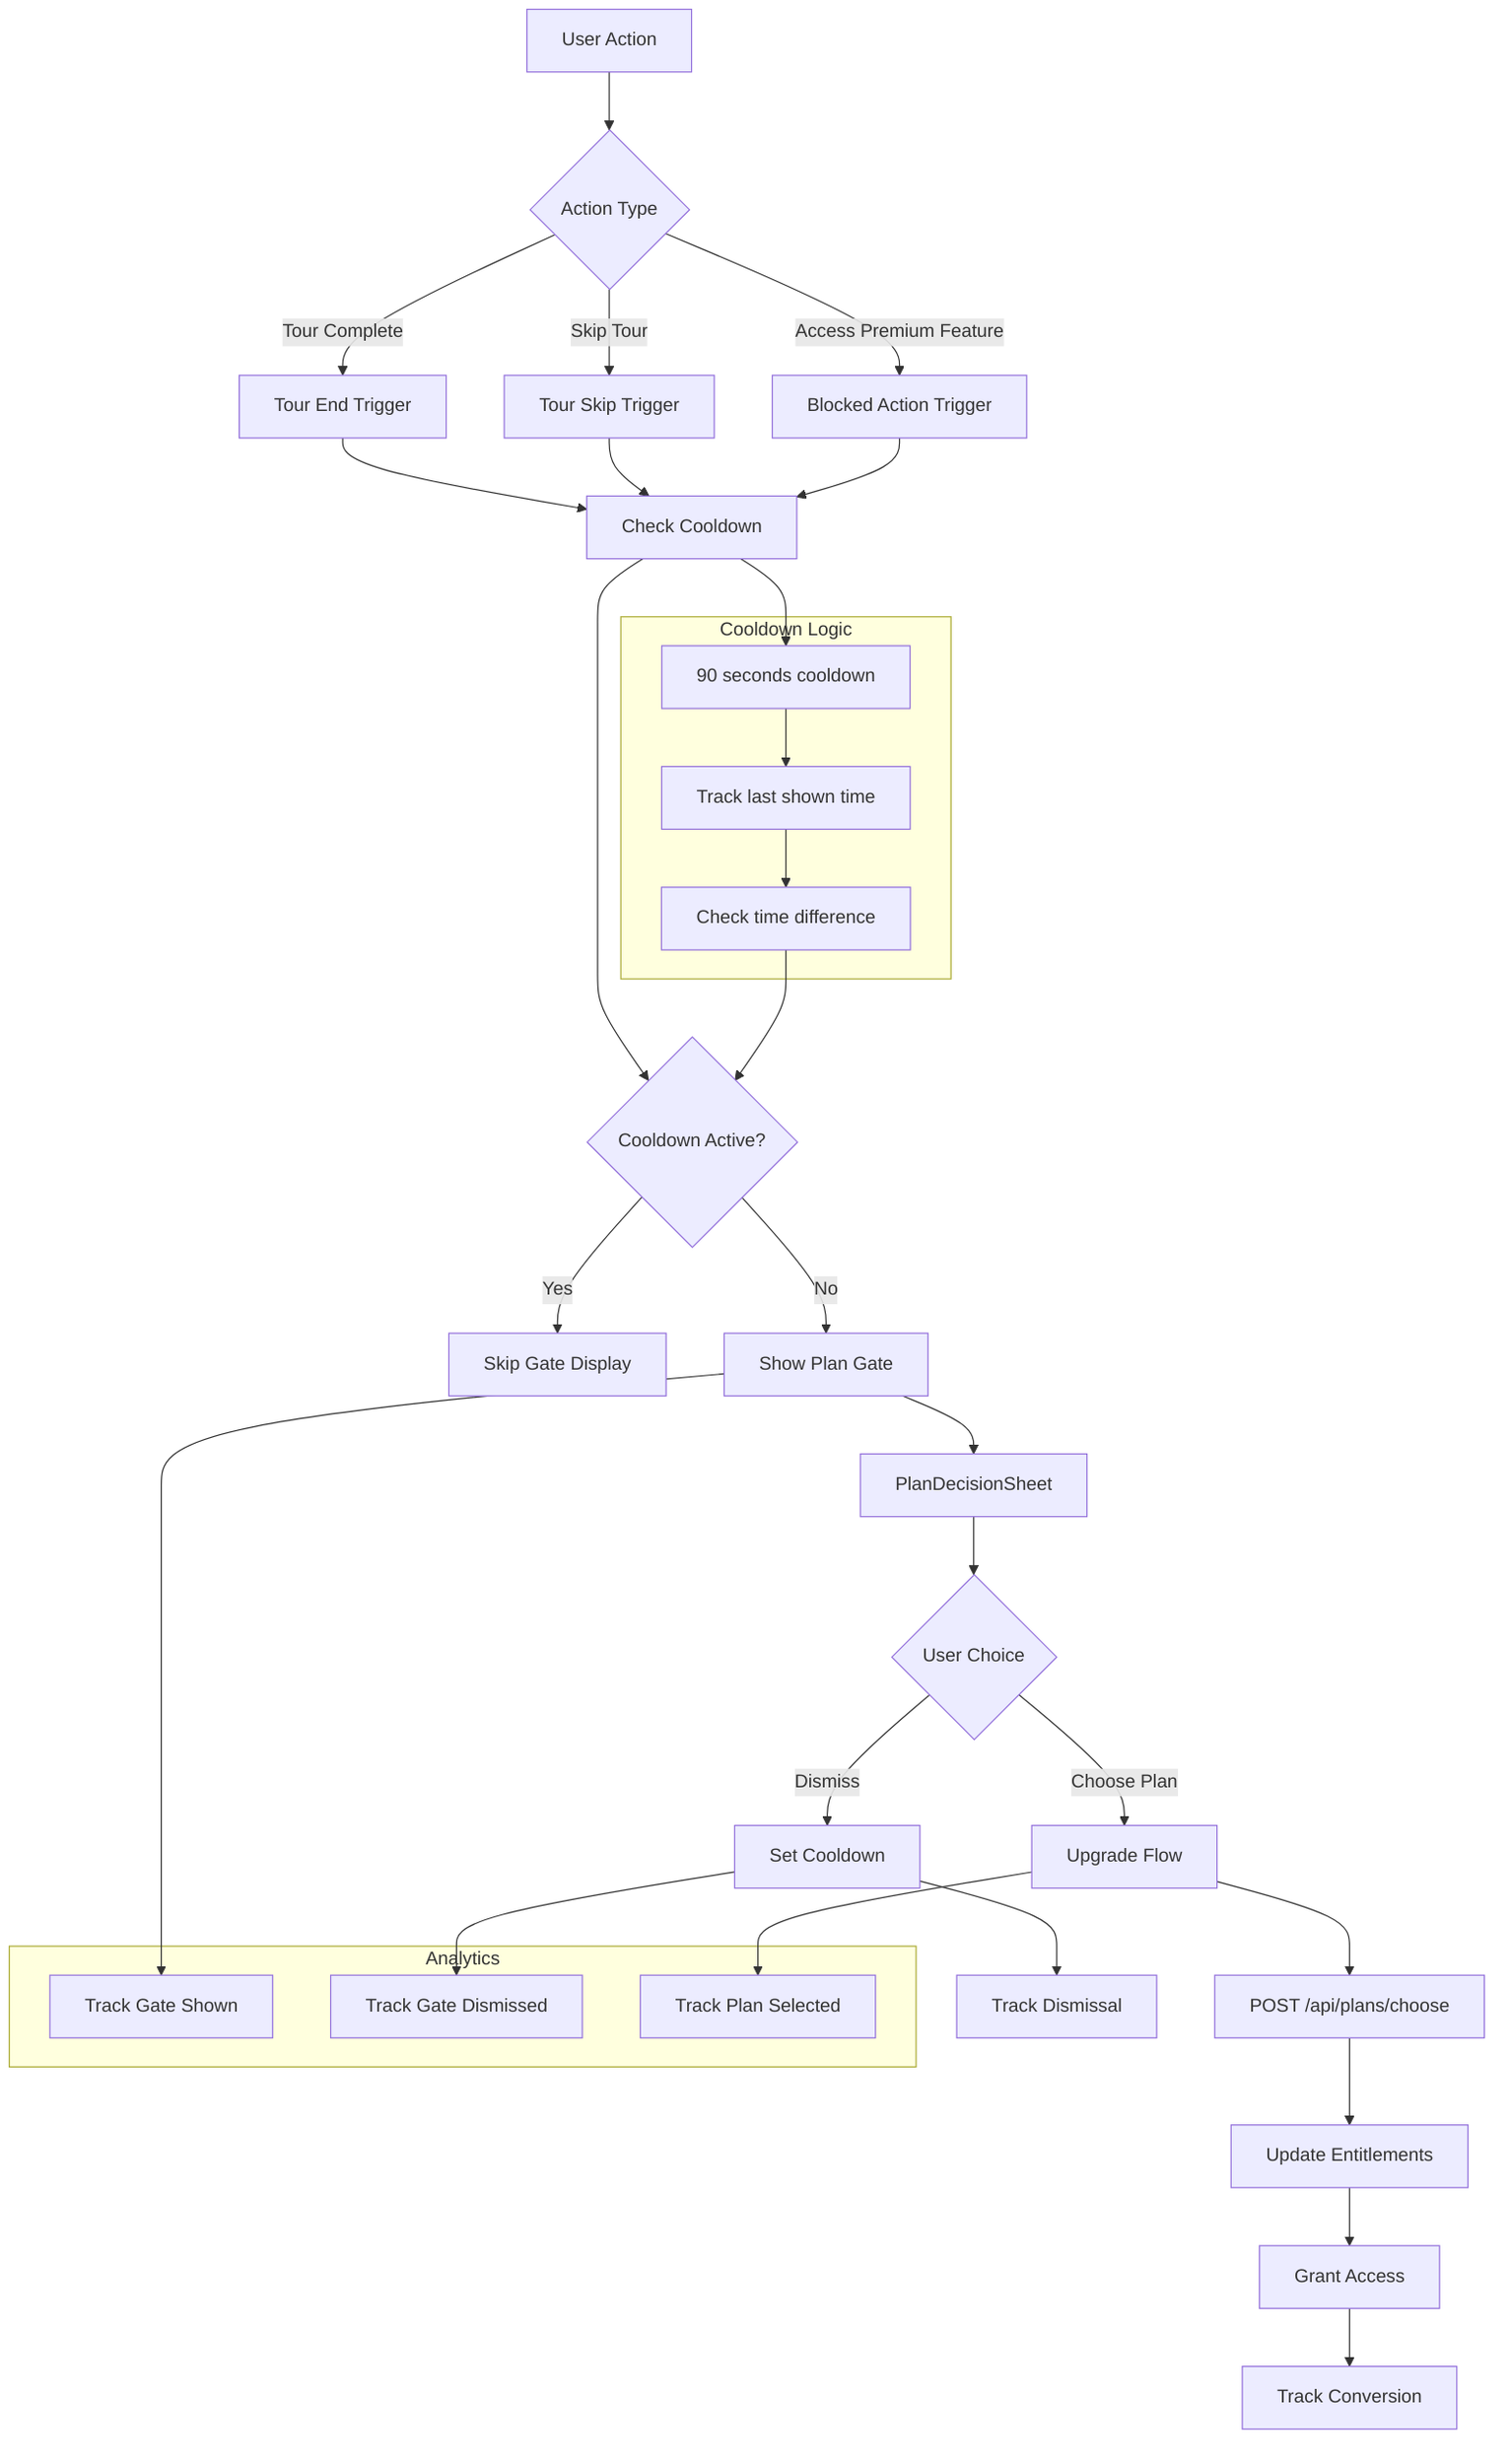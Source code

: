 graph TD
    A[User Action] --> B{Action Type}
    
    B -->|Tour Complete| C[Tour End Trigger]
    B -->|Skip Tour| D[Tour Skip Trigger]
    B -->|Access Premium Feature| E[Blocked Action Trigger]
    
    C --> F[Check Cooldown]
    D --> F
    E --> F
    
    F --> G{Cooldown Active?}
    G -->|Yes| H[Skip Gate Display]
    G -->|No| I[Show Plan Gate]
    
    I --> J[PlanDecisionSheet]
    J --> K{User Choice}
    
    K -->|Dismiss| L[Set Cooldown]
    K -->|Choose Plan| M[Upgrade Flow]
    
    M --> N[POST /api/plans/choose]
    N --> O[Update Entitlements]
    O --> P[Grant Access]
    
    L --> Q[Track Dismissal]
    P --> R[Track Conversion]
    
    subgraph "Cooldown Logic"
        S[90 seconds cooldown]
        T[Track last shown time]
        U[Check time difference]
    end
    
    F --> S
    S --> T
    T --> U
    U --> G
    
    subgraph "Analytics"
        V[Track Gate Shown]
        W[Track Gate Dismissed]
        X[Track Plan Selected]
    end
    
    I --> V
    L --> W
    M --> X